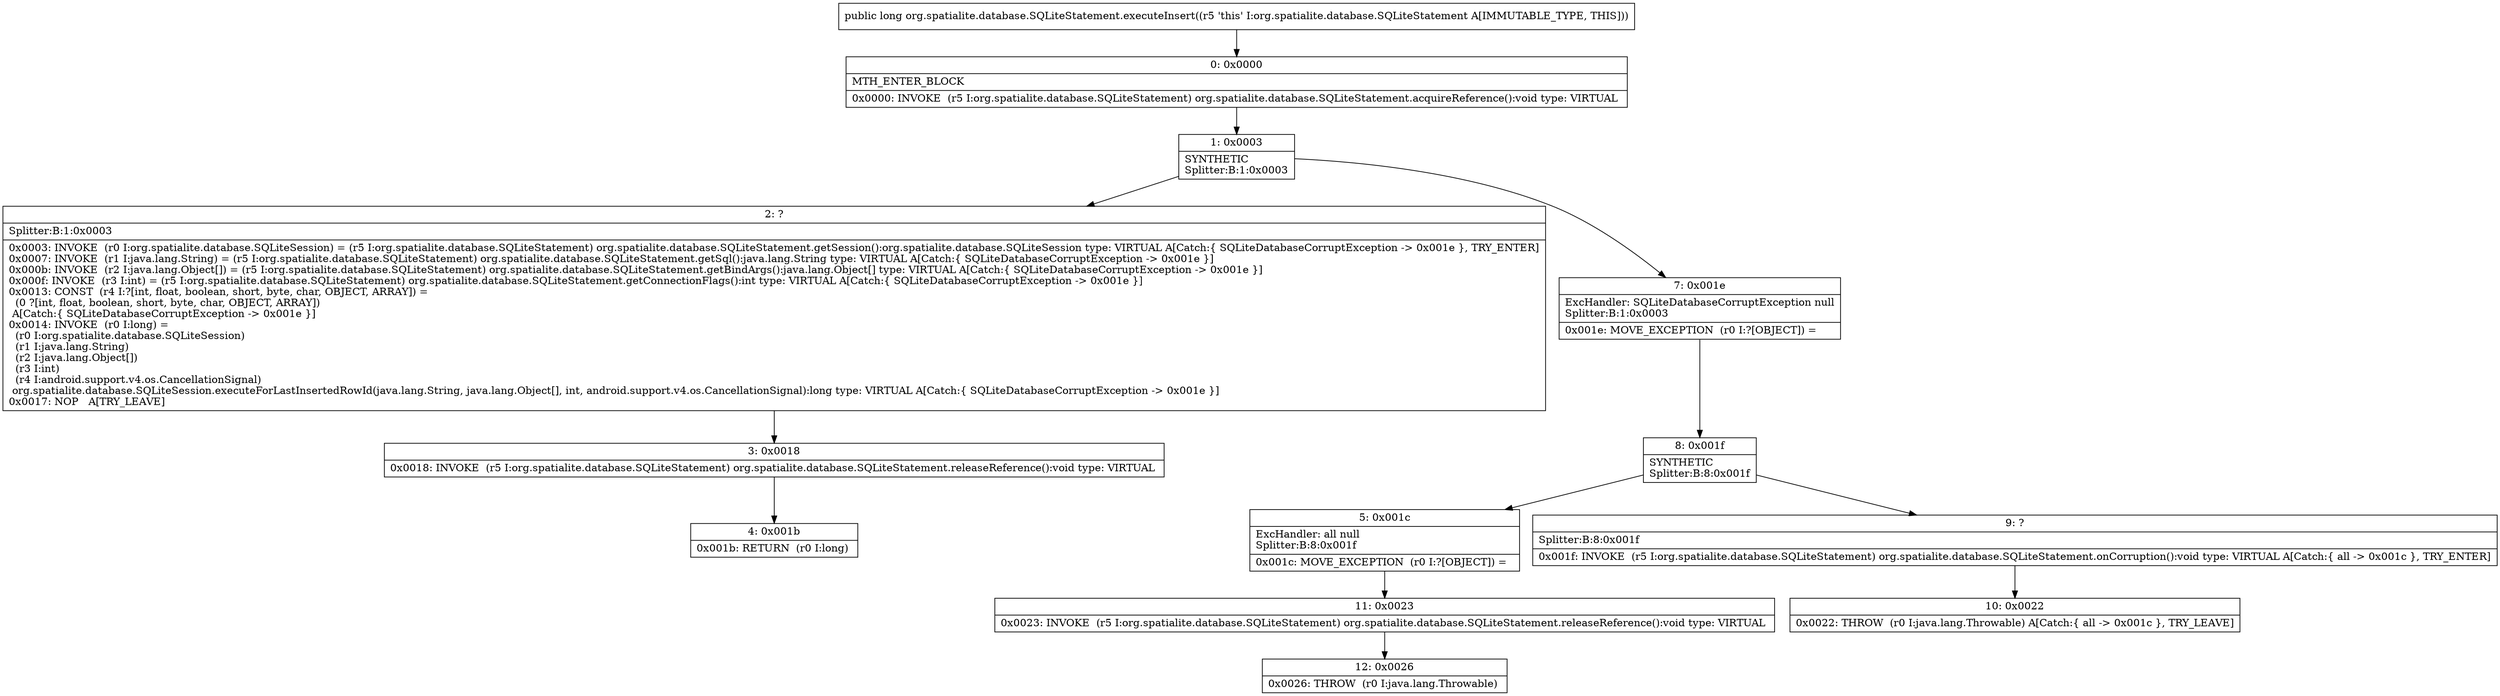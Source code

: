 digraph "CFG fororg.spatialite.database.SQLiteStatement.executeInsert()J" {
Node_0 [shape=record,label="{0\:\ 0x0000|MTH_ENTER_BLOCK\l|0x0000: INVOKE  (r5 I:org.spatialite.database.SQLiteStatement) org.spatialite.database.SQLiteStatement.acquireReference():void type: VIRTUAL \l}"];
Node_1 [shape=record,label="{1\:\ 0x0003|SYNTHETIC\lSplitter:B:1:0x0003\l}"];
Node_2 [shape=record,label="{2\:\ ?|Splitter:B:1:0x0003\l|0x0003: INVOKE  (r0 I:org.spatialite.database.SQLiteSession) = (r5 I:org.spatialite.database.SQLiteStatement) org.spatialite.database.SQLiteStatement.getSession():org.spatialite.database.SQLiteSession type: VIRTUAL A[Catch:\{ SQLiteDatabaseCorruptException \-\> 0x001e \}, TRY_ENTER]\l0x0007: INVOKE  (r1 I:java.lang.String) = (r5 I:org.spatialite.database.SQLiteStatement) org.spatialite.database.SQLiteStatement.getSql():java.lang.String type: VIRTUAL A[Catch:\{ SQLiteDatabaseCorruptException \-\> 0x001e \}]\l0x000b: INVOKE  (r2 I:java.lang.Object[]) = (r5 I:org.spatialite.database.SQLiteStatement) org.spatialite.database.SQLiteStatement.getBindArgs():java.lang.Object[] type: VIRTUAL A[Catch:\{ SQLiteDatabaseCorruptException \-\> 0x001e \}]\l0x000f: INVOKE  (r3 I:int) = (r5 I:org.spatialite.database.SQLiteStatement) org.spatialite.database.SQLiteStatement.getConnectionFlags():int type: VIRTUAL A[Catch:\{ SQLiteDatabaseCorruptException \-\> 0x001e \}]\l0x0013: CONST  (r4 I:?[int, float, boolean, short, byte, char, OBJECT, ARRAY]) = \l  (0 ?[int, float, boolean, short, byte, char, OBJECT, ARRAY])\l A[Catch:\{ SQLiteDatabaseCorruptException \-\> 0x001e \}]\l0x0014: INVOKE  (r0 I:long) = \l  (r0 I:org.spatialite.database.SQLiteSession)\l  (r1 I:java.lang.String)\l  (r2 I:java.lang.Object[])\l  (r3 I:int)\l  (r4 I:android.support.v4.os.CancellationSignal)\l org.spatialite.database.SQLiteSession.executeForLastInsertedRowId(java.lang.String, java.lang.Object[], int, android.support.v4.os.CancellationSignal):long type: VIRTUAL A[Catch:\{ SQLiteDatabaseCorruptException \-\> 0x001e \}]\l0x0017: NOP   A[TRY_LEAVE]\l}"];
Node_3 [shape=record,label="{3\:\ 0x0018|0x0018: INVOKE  (r5 I:org.spatialite.database.SQLiteStatement) org.spatialite.database.SQLiteStatement.releaseReference():void type: VIRTUAL \l}"];
Node_4 [shape=record,label="{4\:\ 0x001b|0x001b: RETURN  (r0 I:long) \l}"];
Node_5 [shape=record,label="{5\:\ 0x001c|ExcHandler: all null\lSplitter:B:8:0x001f\l|0x001c: MOVE_EXCEPTION  (r0 I:?[OBJECT]) =  \l}"];
Node_7 [shape=record,label="{7\:\ 0x001e|ExcHandler: SQLiteDatabaseCorruptException null\lSplitter:B:1:0x0003\l|0x001e: MOVE_EXCEPTION  (r0 I:?[OBJECT]) =  \l}"];
Node_8 [shape=record,label="{8\:\ 0x001f|SYNTHETIC\lSplitter:B:8:0x001f\l}"];
Node_9 [shape=record,label="{9\:\ ?|Splitter:B:8:0x001f\l|0x001f: INVOKE  (r5 I:org.spatialite.database.SQLiteStatement) org.spatialite.database.SQLiteStatement.onCorruption():void type: VIRTUAL A[Catch:\{ all \-\> 0x001c \}, TRY_ENTER]\l}"];
Node_10 [shape=record,label="{10\:\ 0x0022|0x0022: THROW  (r0 I:java.lang.Throwable) A[Catch:\{ all \-\> 0x001c \}, TRY_LEAVE]\l}"];
Node_11 [shape=record,label="{11\:\ 0x0023|0x0023: INVOKE  (r5 I:org.spatialite.database.SQLiteStatement) org.spatialite.database.SQLiteStatement.releaseReference():void type: VIRTUAL \l}"];
Node_12 [shape=record,label="{12\:\ 0x0026|0x0026: THROW  (r0 I:java.lang.Throwable) \l}"];
MethodNode[shape=record,label="{public long org.spatialite.database.SQLiteStatement.executeInsert((r5 'this' I:org.spatialite.database.SQLiteStatement A[IMMUTABLE_TYPE, THIS])) }"];
MethodNode -> Node_0;
Node_0 -> Node_1;
Node_1 -> Node_2;
Node_1 -> Node_7;
Node_2 -> Node_3;
Node_3 -> Node_4;
Node_5 -> Node_11;
Node_7 -> Node_8;
Node_8 -> Node_9;
Node_8 -> Node_5;
Node_9 -> Node_10;
Node_11 -> Node_12;
}

